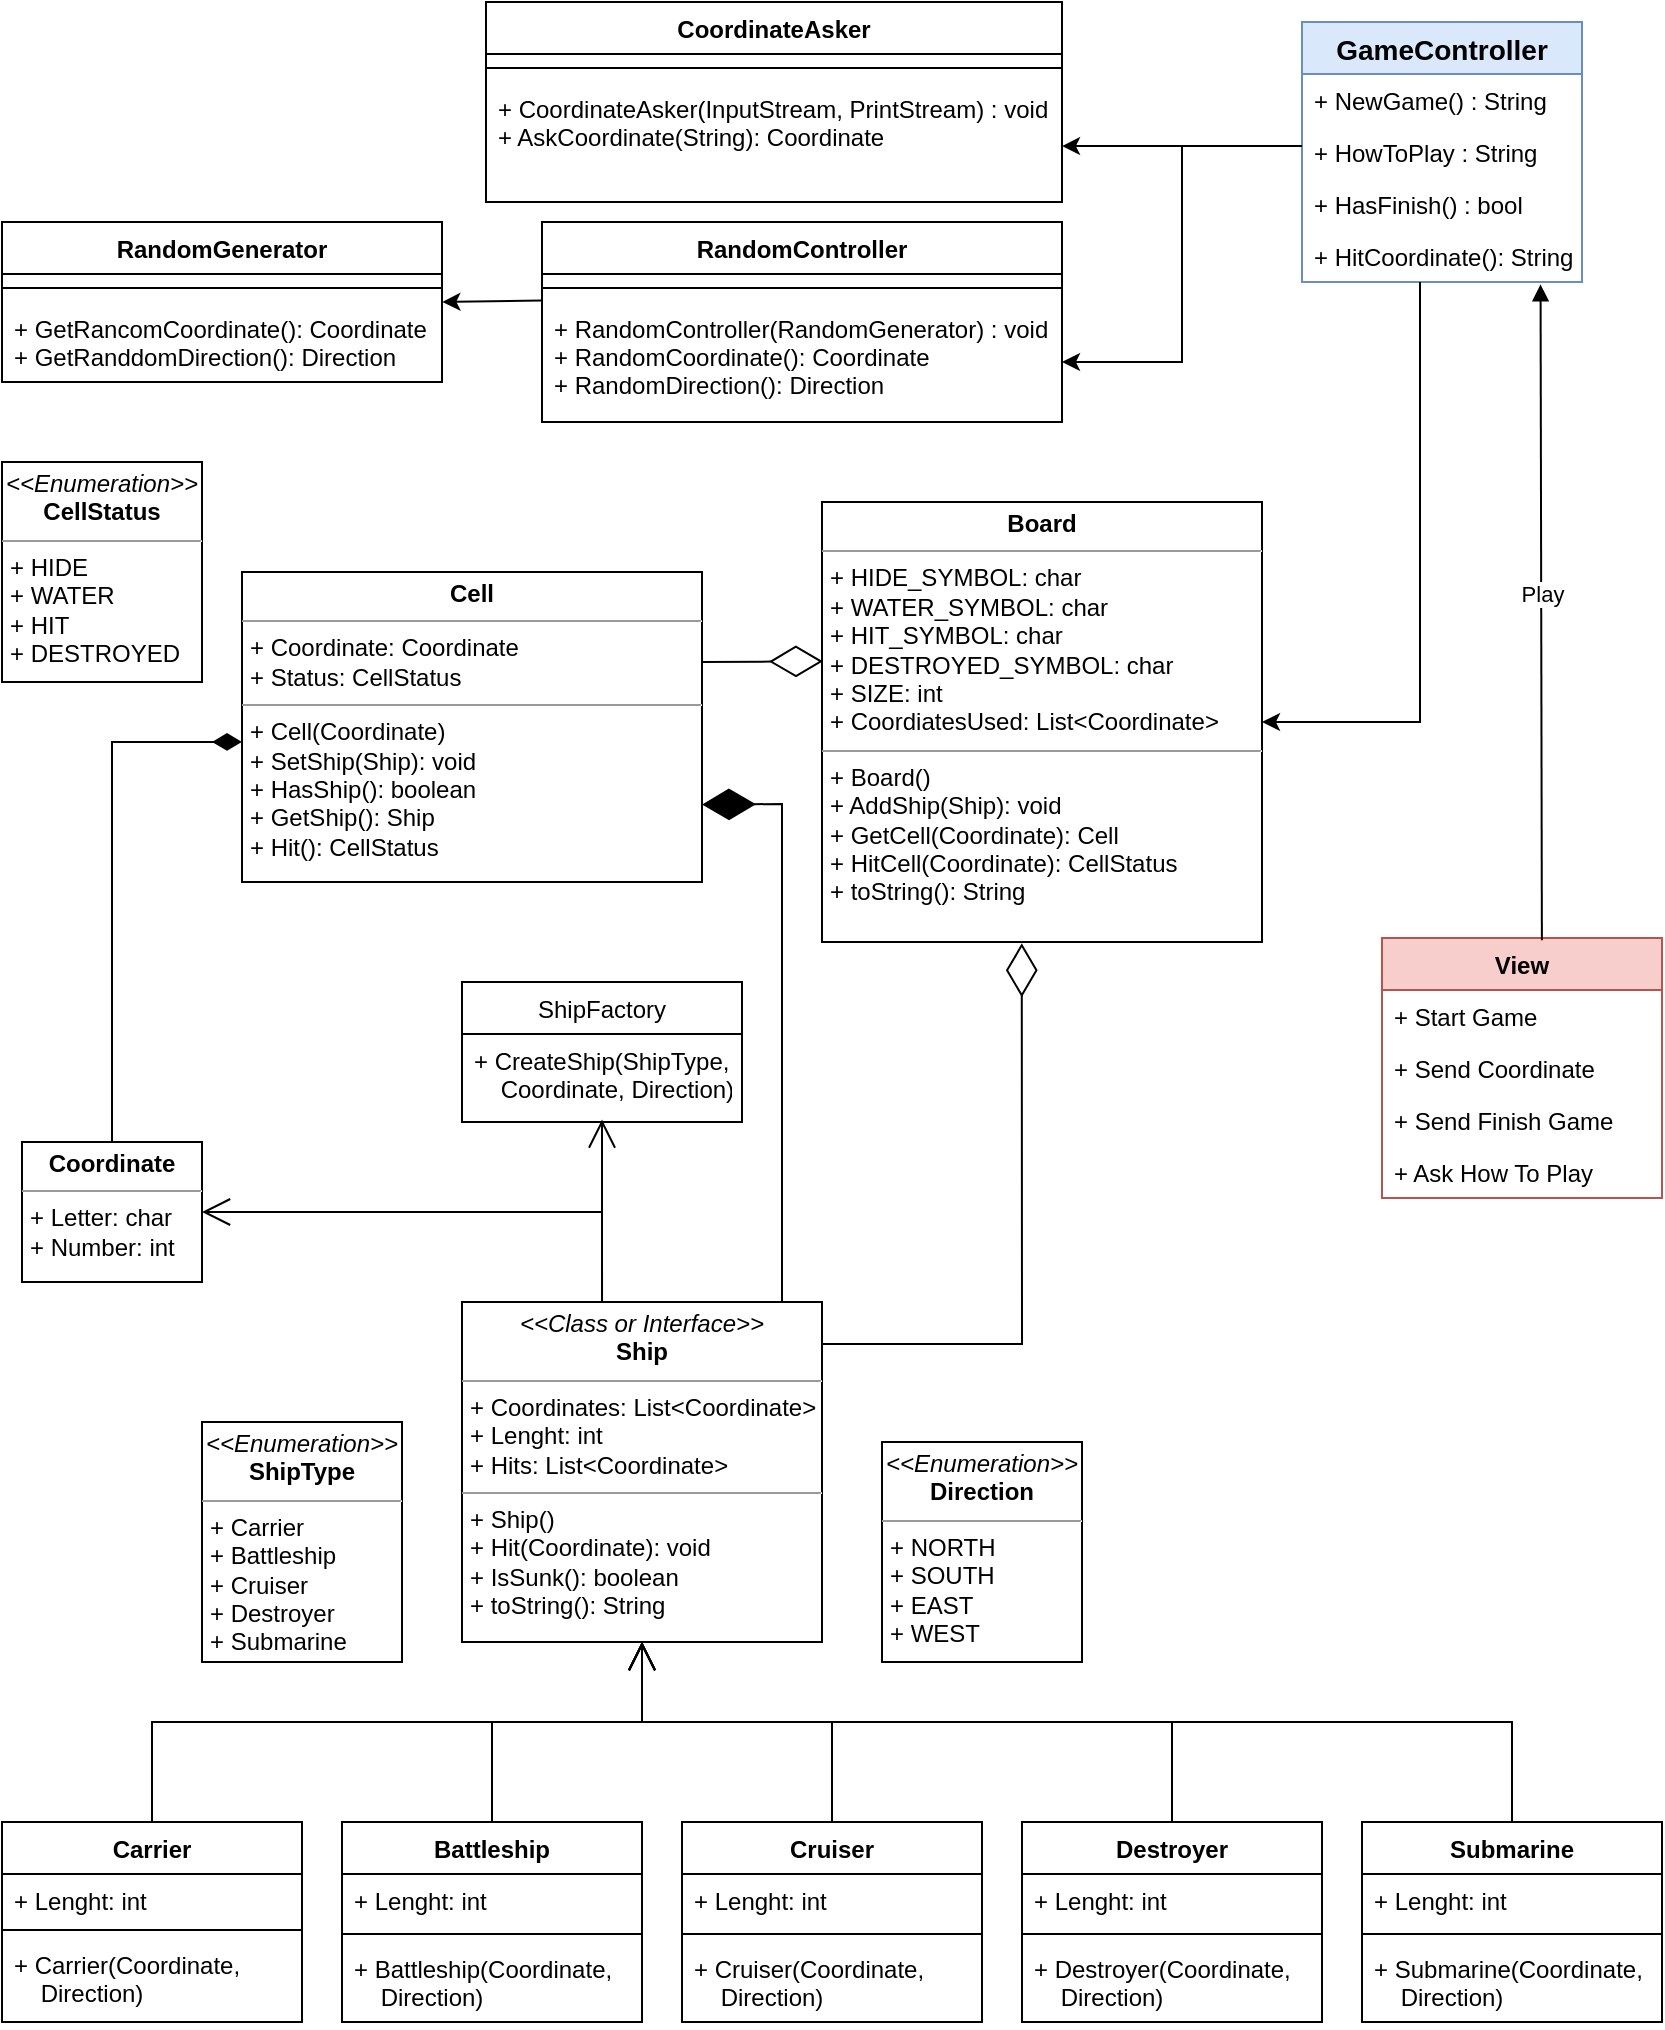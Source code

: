 <mxfile version="15.6.0" type="device"><diagram id="DyNz346OUzwwJoP4qObg" name="Page-1"><mxGraphModel dx="521" dy="486" grid="1" gridSize="10" guides="1" tooltips="1" connect="1" arrows="1" fold="1" page="1" pageScale="1" pageWidth="850" pageHeight="1100" math="0" shadow="0"><root><mxCell id="0"/><mxCell id="1" parent="0"/><mxCell id="gkkrnf0gw9VYS7cltihZ-3" value="&lt;p style=&quot;margin: 0px ; margin-top: 4px ; text-align: center&quot;&gt;&lt;i&gt;&amp;lt;&amp;lt;Class or Interface&amp;gt;&amp;gt;&lt;/i&gt;&lt;br&gt;&lt;b&gt;Ship&lt;/b&gt;&lt;/p&gt;&lt;hr size=&quot;1&quot;&gt;&lt;p style=&quot;margin: 0px ; margin-left: 4px&quot;&gt;&lt;span&gt;+ Coordinates: List&amp;lt;Coordinate&amp;gt;&lt;/span&gt;&lt;br&gt;&lt;/p&gt;&lt;p style=&quot;margin: 0px ; margin-left: 4px&quot;&gt;+ Lenght: int&lt;/p&gt;&lt;p style=&quot;margin: 0px ; margin-left: 4px&quot;&gt;+ Hits: List&amp;lt;Coordinate&amp;gt;&lt;/p&gt;&lt;hr size=&quot;1&quot;&gt;&lt;p style=&quot;margin: 0px ; margin-left: 4px&quot;&gt;+ Ship()&lt;/p&gt;&lt;p style=&quot;margin: 0px ; margin-left: 4px&quot;&gt;+ Hit(Coordinate): void&lt;br&gt;+ IsSunk(): boolean&lt;/p&gt;&lt;p style=&quot;margin: 0px ; margin-left: 4px&quot;&gt;+ toString(): String&lt;/p&gt;" style="verticalAlign=top;align=left;overflow=fill;fontSize=12;fontFamily=Helvetica;html=1;" parent="1" vertex="1"><mxGeometry x="240" y="680" width="180" height="170" as="geometry"/></mxCell><mxCell id="gkkrnf0gw9VYS7cltihZ-28" value="&lt;p style=&quot;margin: 0px ; margin-top: 4px ; text-align: center&quot;&gt;&lt;i&gt;&amp;lt;&amp;lt;Enumeration&amp;gt;&amp;gt;&lt;/i&gt;&lt;br&gt;&lt;b&gt;ShipType&lt;/b&gt;&lt;/p&gt;&lt;hr size=&quot;1&quot;&gt;&lt;p style=&quot;margin: 0px ; margin-left: 4px&quot;&gt;+ Carrier&lt;/p&gt;&lt;p style=&quot;margin: 0px ; margin-left: 4px&quot;&gt;+ Battleship&lt;/p&gt;&lt;p style=&quot;margin: 0px ; margin-left: 4px&quot;&gt;+ Cruiser&lt;/p&gt;&lt;p style=&quot;margin: 0px ; margin-left: 4px&quot;&gt;+ Destroyer&lt;/p&gt;&lt;p style=&quot;margin: 0px ; margin-left: 4px&quot;&gt;+ Submarine&lt;/p&gt;" style="verticalAlign=top;align=left;overflow=fill;fontSize=12;fontFamily=Helvetica;html=1;" parent="1" vertex="1"><mxGeometry x="110" y="740" width="100" height="120" as="geometry"/></mxCell><mxCell id="gkkrnf0gw9VYS7cltihZ-35" value="&lt;p style=&quot;margin: 0px ; margin-top: 4px ; text-align: center&quot;&gt;&lt;b&gt;Coordinate&lt;/b&gt;&lt;/p&gt;&lt;hr size=&quot;1&quot;&gt;&lt;p style=&quot;margin: 0px ; margin-left: 4px&quot;&gt;+ Letter: char&lt;/p&gt;&lt;p style=&quot;margin: 0px ; margin-left: 4px&quot;&gt;+ Number: int&lt;/p&gt;" style="verticalAlign=top;align=left;overflow=fill;fontSize=12;fontFamily=Helvetica;html=1;" parent="1" vertex="1"><mxGeometry x="20" y="600" width="90" height="70" as="geometry"/></mxCell><mxCell id="gkkrnf0gw9VYS7cltihZ-40" value="Carrier" style="swimlane;fontStyle=1;align=center;verticalAlign=top;childLayout=stackLayout;horizontal=1;startSize=26;horizontalStack=0;resizeParent=1;resizeParentMax=0;resizeLast=0;collapsible=1;marginBottom=0;" parent="1" vertex="1"><mxGeometry x="10" y="940" width="150" height="100" as="geometry"/></mxCell><mxCell id="gkkrnf0gw9VYS7cltihZ-41" value="+ Lenght: int" style="text;strokeColor=none;fillColor=none;align=left;verticalAlign=top;spacingLeft=4;spacingRight=4;overflow=hidden;rotatable=0;points=[[0,0.5],[1,0.5]];portConstraint=eastwest;" parent="gkkrnf0gw9VYS7cltihZ-40" vertex="1"><mxGeometry y="26" width="150" height="24" as="geometry"/></mxCell><mxCell id="gkkrnf0gw9VYS7cltihZ-42" value="" style="line;strokeWidth=1;fillColor=none;align=left;verticalAlign=middle;spacingTop=-1;spacingLeft=3;spacingRight=3;rotatable=0;labelPosition=right;points=[];portConstraint=eastwest;" parent="gkkrnf0gw9VYS7cltihZ-40" vertex="1"><mxGeometry y="50" width="150" height="8" as="geometry"/></mxCell><mxCell id="gkkrnf0gw9VYS7cltihZ-43" value="+ Carrier(Coordinate, &#10;    Direction)" style="text;strokeColor=none;fillColor=none;align=left;verticalAlign=top;spacingLeft=4;spacingRight=4;overflow=hidden;rotatable=0;points=[[0,0.5],[1,0.5]];portConstraint=eastwest;" parent="gkkrnf0gw9VYS7cltihZ-40" vertex="1"><mxGeometry y="58" width="150" height="42" as="geometry"/></mxCell><mxCell id="gkkrnf0gw9VYS7cltihZ-48" value="Battleship" style="swimlane;fontStyle=1;align=center;verticalAlign=top;childLayout=stackLayout;horizontal=1;startSize=26;horizontalStack=0;resizeParent=1;resizeParentMax=0;resizeLast=0;collapsible=1;marginBottom=0;" parent="1" vertex="1"><mxGeometry x="180" y="940" width="150" height="100" as="geometry"/></mxCell><mxCell id="gkkrnf0gw9VYS7cltihZ-49" value="+ Lenght: int" style="text;strokeColor=none;fillColor=none;align=left;verticalAlign=top;spacingLeft=4;spacingRight=4;overflow=hidden;rotatable=0;points=[[0,0.5],[1,0.5]];portConstraint=eastwest;" parent="gkkrnf0gw9VYS7cltihZ-48" vertex="1"><mxGeometry y="26" width="150" height="26" as="geometry"/></mxCell><mxCell id="gkkrnf0gw9VYS7cltihZ-50" value="" style="line;strokeWidth=1;fillColor=none;align=left;verticalAlign=middle;spacingTop=-1;spacingLeft=3;spacingRight=3;rotatable=0;labelPosition=right;points=[];portConstraint=eastwest;" parent="gkkrnf0gw9VYS7cltihZ-48" vertex="1"><mxGeometry y="52" width="150" height="8" as="geometry"/></mxCell><mxCell id="gkkrnf0gw9VYS7cltihZ-51" value="+ Battleship(Coordinate,&#10;    Direction)" style="text;strokeColor=none;fillColor=none;align=left;verticalAlign=top;spacingLeft=4;spacingRight=4;overflow=hidden;rotatable=0;points=[[0,0.5],[1,0.5]];portConstraint=eastwest;" parent="gkkrnf0gw9VYS7cltihZ-48" vertex="1"><mxGeometry y="60" width="150" height="40" as="geometry"/></mxCell><mxCell id="gkkrnf0gw9VYS7cltihZ-52" value="Submarine" style="swimlane;fontStyle=1;align=center;verticalAlign=top;childLayout=stackLayout;horizontal=1;startSize=26;horizontalStack=0;resizeParent=1;resizeParentMax=0;resizeLast=0;collapsible=1;marginBottom=0;" parent="1" vertex="1"><mxGeometry x="690" y="940" width="150" height="100" as="geometry"/></mxCell><mxCell id="gkkrnf0gw9VYS7cltihZ-53" value="+ Lenght: int" style="text;strokeColor=none;fillColor=none;align=left;verticalAlign=top;spacingLeft=4;spacingRight=4;overflow=hidden;rotatable=0;points=[[0,0.5],[1,0.5]];portConstraint=eastwest;" parent="gkkrnf0gw9VYS7cltihZ-52" vertex="1"><mxGeometry y="26" width="150" height="26" as="geometry"/></mxCell><mxCell id="gkkrnf0gw9VYS7cltihZ-54" value="" style="line;strokeWidth=1;fillColor=none;align=left;verticalAlign=middle;spacingTop=-1;spacingLeft=3;spacingRight=3;rotatable=0;labelPosition=right;points=[];portConstraint=eastwest;" parent="gkkrnf0gw9VYS7cltihZ-52" vertex="1"><mxGeometry y="52" width="150" height="8" as="geometry"/></mxCell><mxCell id="gkkrnf0gw9VYS7cltihZ-55" value="+ Submarine(Coordinate,&#10;    Direction)" style="text;strokeColor=none;fillColor=none;align=left;verticalAlign=top;spacingLeft=4;spacingRight=4;overflow=hidden;rotatable=0;points=[[0,0.5],[1,0.5]];portConstraint=eastwest;" parent="gkkrnf0gw9VYS7cltihZ-52" vertex="1"><mxGeometry y="60" width="150" height="40" as="geometry"/></mxCell><mxCell id="gkkrnf0gw9VYS7cltihZ-56" value="Destroyer" style="swimlane;fontStyle=1;align=center;verticalAlign=top;childLayout=stackLayout;horizontal=1;startSize=26;horizontalStack=0;resizeParent=1;resizeParentMax=0;resizeLast=0;collapsible=1;marginBottom=0;" parent="1" vertex="1"><mxGeometry x="520" y="940" width="150" height="100" as="geometry"/></mxCell><mxCell id="gkkrnf0gw9VYS7cltihZ-57" value="+ Lenght: int" style="text;strokeColor=none;fillColor=none;align=left;verticalAlign=top;spacingLeft=4;spacingRight=4;overflow=hidden;rotatable=0;points=[[0,0.5],[1,0.5]];portConstraint=eastwest;" parent="gkkrnf0gw9VYS7cltihZ-56" vertex="1"><mxGeometry y="26" width="150" height="26" as="geometry"/></mxCell><mxCell id="gkkrnf0gw9VYS7cltihZ-58" value="" style="line;strokeWidth=1;fillColor=none;align=left;verticalAlign=middle;spacingTop=-1;spacingLeft=3;spacingRight=3;rotatable=0;labelPosition=right;points=[];portConstraint=eastwest;" parent="gkkrnf0gw9VYS7cltihZ-56" vertex="1"><mxGeometry y="52" width="150" height="8" as="geometry"/></mxCell><mxCell id="gkkrnf0gw9VYS7cltihZ-59" value="+ Destroyer(Coordinate,&#10;    Direction)" style="text;strokeColor=none;fillColor=none;align=left;verticalAlign=top;spacingLeft=4;spacingRight=4;overflow=hidden;rotatable=0;points=[[0,0.5],[1,0.5]];portConstraint=eastwest;" parent="gkkrnf0gw9VYS7cltihZ-56" vertex="1"><mxGeometry y="60" width="150" height="40" as="geometry"/></mxCell><mxCell id="gkkrnf0gw9VYS7cltihZ-60" value="Cruiser" style="swimlane;fontStyle=1;align=center;verticalAlign=top;childLayout=stackLayout;horizontal=1;startSize=26;horizontalStack=0;resizeParent=1;resizeParentMax=0;resizeLast=0;collapsible=1;marginBottom=0;" parent="1" vertex="1"><mxGeometry x="350" y="940" width="150" height="100" as="geometry"/></mxCell><mxCell id="gkkrnf0gw9VYS7cltihZ-61" value="+ Lenght: int" style="text;strokeColor=none;fillColor=none;align=left;verticalAlign=top;spacingLeft=4;spacingRight=4;overflow=hidden;rotatable=0;points=[[0,0.5],[1,0.5]];portConstraint=eastwest;" parent="gkkrnf0gw9VYS7cltihZ-60" vertex="1"><mxGeometry y="26" width="150" height="26" as="geometry"/></mxCell><mxCell id="gkkrnf0gw9VYS7cltihZ-62" value="" style="line;strokeWidth=1;fillColor=none;align=left;verticalAlign=middle;spacingTop=-1;spacingLeft=3;spacingRight=3;rotatable=0;labelPosition=right;points=[];portConstraint=eastwest;" parent="gkkrnf0gw9VYS7cltihZ-60" vertex="1"><mxGeometry y="52" width="150" height="8" as="geometry"/></mxCell><mxCell id="gkkrnf0gw9VYS7cltihZ-63" value="+ Cruiser(Coordinate,&#10;    Direction)" style="text;strokeColor=none;fillColor=none;align=left;verticalAlign=top;spacingLeft=4;spacingRight=4;overflow=hidden;rotatable=0;points=[[0,0.5],[1,0.5]];portConstraint=eastwest;" parent="gkkrnf0gw9VYS7cltihZ-60" vertex="1"><mxGeometry y="60" width="150" height="40" as="geometry"/></mxCell><mxCell id="gkkrnf0gw9VYS7cltihZ-69" value="&lt;p style=&quot;margin: 0px ; margin-top: 4px ; text-align: center&quot;&gt;&lt;b&gt;Board&lt;/b&gt;&lt;/p&gt;&lt;hr size=&quot;1&quot;&gt;&lt;p style=&quot;margin: 0px 0px 0px 4px&quot;&gt;+ HIDE_SYMBOL: char&lt;/p&gt;&lt;p style=&quot;margin: 0px ; margin-left: 4px&quot;&gt;+ WATER_SYMBOL: char&lt;br&gt;&lt;/p&gt;&lt;p style=&quot;margin: 0px ; margin-left: 4px&quot;&gt;&lt;span&gt;+ HIT_SYMBOL: char&lt;/span&gt;&lt;br&gt;&lt;/p&gt;&lt;p style=&quot;margin: 0px ; margin-left: 4px&quot;&gt;+ DESTROYED_SYMBOL: char&lt;br&gt;+ SIZE: int&lt;br&gt;+ CoordiatesUsed: List&amp;lt;Coordinate&amp;gt;&lt;/p&gt;&lt;hr size=&quot;1&quot;&gt;&lt;p style=&quot;margin: 0px ; margin-left: 4px&quot;&gt;+ Board()&lt;/p&gt;&lt;p style=&quot;margin: 0px ; margin-left: 4px&quot;&gt;+ AddShip(Ship): void&lt;/p&gt;&lt;p style=&quot;margin: 0px ; margin-left: 4px&quot;&gt;+ GetCell(Coordinate): Cell&lt;br&gt;&lt;/p&gt;&lt;p style=&quot;margin: 0px ; margin-left: 4px&quot;&gt;+ HitCell(Coordinate): CellStatus&lt;/p&gt;&lt;p style=&quot;margin: 0px ; margin-left: 4px&quot;&gt;+ toString(): String&lt;/p&gt;&lt;p style=&quot;margin: 0px ; margin-left: 4px&quot;&gt;&lt;br&gt;&lt;/p&gt;" style="verticalAlign=top;align=left;overflow=fill;fontSize=12;fontFamily=Helvetica;html=1;" parent="1" vertex="1"><mxGeometry x="420" y="280" width="220" height="220" as="geometry"/></mxCell><mxCell id="gkkrnf0gw9VYS7cltihZ-74" value="&lt;p style=&quot;margin: 0px ; margin-top: 4px ; text-align: center&quot;&gt;&lt;b&gt;Cell&lt;/b&gt;&lt;/p&gt;&lt;hr size=&quot;1&quot;&gt;&lt;p style=&quot;margin: 0px ; margin-left: 4px&quot;&gt;+ Coordinate: Coordinate&lt;/p&gt;&lt;p style=&quot;margin: 0px ; margin-left: 4px&quot;&gt;+ Status: CellStatus&lt;/p&gt;&lt;hr size=&quot;1&quot;&gt;&lt;p style=&quot;margin: 0px ; margin-left: 4px&quot;&gt;+ Cell(Coordinate)&lt;/p&gt;&lt;p style=&quot;margin: 0px ; margin-left: 4px&quot;&gt;+ SetShip(Ship): void&lt;/p&gt;&lt;p style=&quot;margin: 0px ; margin-left: 4px&quot;&gt;+ HasShip(): boolean&lt;/p&gt;&lt;p style=&quot;margin: 0px ; margin-left: 4px&quot;&gt;+ GetShip(): Ship&lt;/p&gt;&lt;p style=&quot;margin: 0px ; margin-left: 4px&quot;&gt;+ Hit(): CellStatus&lt;/p&gt;&lt;p style=&quot;margin: 0px ; margin-left: 4px&quot;&gt;&lt;br&gt;&lt;/p&gt;" style="verticalAlign=top;align=left;overflow=fill;fontSize=12;fontFamily=Helvetica;html=1;" parent="1" vertex="1"><mxGeometry x="130" y="315" width="230" height="155" as="geometry"/></mxCell><mxCell id="gkkrnf0gw9VYS7cltihZ-76" value="" style="endArrow=diamondThin;endFill=0;endSize=24;html=1;rounded=0;entryX=0.002;entryY=0.362;entryDx=0;entryDy=0;entryPerimeter=0;" parent="1" target="gkkrnf0gw9VYS7cltihZ-69" edge="1"><mxGeometry width="160" relative="1" as="geometry"><mxPoint x="360" y="360" as="sourcePoint"/><mxPoint x="460" y="380" as="targetPoint"/></mxGeometry></mxCell><mxCell id="gkkrnf0gw9VYS7cltihZ-77" value="" style="endArrow=diamondThin;endFill=1;endSize=12;html=1;rounded=0;exitX=0.5;exitY=0;exitDx=0;exitDy=0;entryX=0;entryY=0.548;entryDx=0;entryDy=0;entryPerimeter=0;" parent="1" source="gkkrnf0gw9VYS7cltihZ-35" target="gkkrnf0gw9VYS7cltihZ-74" edge="1"><mxGeometry width="160" relative="1" as="geometry"><mxPoint x="63" y="510" as="sourcePoint"/><mxPoint x="130" y="385" as="targetPoint"/><Array as="points"><mxPoint x="65" y="400"/></Array></mxGeometry></mxCell><mxCell id="gkkrnf0gw9VYS7cltihZ-80" value="" style="endArrow=open;endFill=1;endSize=12;html=1;rounded=0;entryX=0.5;entryY=1;entryDx=0;entryDy=0;exitX=0.5;exitY=0;exitDx=0;exitDy=0;" parent="1" source="gkkrnf0gw9VYS7cltihZ-52" target="gkkrnf0gw9VYS7cltihZ-3" edge="1"><mxGeometry width="160" relative="1" as="geometry"><mxPoint x="470" y="910" as="sourcePoint"/><mxPoint x="630" y="910" as="targetPoint"/><Array as="points"><mxPoint x="765" y="890"/><mxPoint x="330" y="890"/></Array></mxGeometry></mxCell><mxCell id="gkkrnf0gw9VYS7cltihZ-81" value="" style="endArrow=open;endFill=1;endSize=12;html=1;rounded=0;entryX=0.5;entryY=1;entryDx=0;entryDy=0;exitX=0.5;exitY=0;exitDx=0;exitDy=0;" parent="1" source="gkkrnf0gw9VYS7cltihZ-40" target="gkkrnf0gw9VYS7cltihZ-3" edge="1"><mxGeometry width="160" relative="1" as="geometry"><mxPoint x="40" y="890" as="sourcePoint"/><mxPoint x="200" y="890" as="targetPoint"/><Array as="points"><mxPoint x="85" y="890"/><mxPoint x="330" y="890"/></Array></mxGeometry></mxCell><mxCell id="gkkrnf0gw9VYS7cltihZ-82" value="" style="endArrow=open;endFill=1;endSize=12;html=1;rounded=0;exitX=0.5;exitY=0;exitDx=0;exitDy=0;entryX=0.5;entryY=1;entryDx=0;entryDy=0;" parent="1" source="gkkrnf0gw9VYS7cltihZ-56" target="gkkrnf0gw9VYS7cltihZ-3" edge="1"><mxGeometry width="160" relative="1" as="geometry"><mxPoint x="590" y="720" as="sourcePoint"/><mxPoint x="330" y="880" as="targetPoint"/><Array as="points"><mxPoint x="595" y="890"/><mxPoint x="330" y="890"/></Array></mxGeometry></mxCell><mxCell id="gkkrnf0gw9VYS7cltihZ-83" value="" style="endArrow=open;endFill=1;endSize=12;html=1;rounded=0;exitX=0.5;exitY=0;exitDx=0;exitDy=0;" parent="1" source="gkkrnf0gw9VYS7cltihZ-48" target="gkkrnf0gw9VYS7cltihZ-3" edge="1"><mxGeometry width="160" relative="1" as="geometry"><mxPoint x="20" y="890" as="sourcePoint"/><mxPoint x="330" y="880" as="targetPoint"/><Array as="points"><mxPoint x="255" y="890"/><mxPoint x="330" y="890"/></Array></mxGeometry></mxCell><mxCell id="gkkrnf0gw9VYS7cltihZ-84" value="" style="endArrow=open;endFill=1;endSize=12;html=1;rounded=0;exitX=0.5;exitY=0;exitDx=0;exitDy=0;entryX=0.5;entryY=1;entryDx=0;entryDy=0;" parent="1" source="gkkrnf0gw9VYS7cltihZ-60" target="gkkrnf0gw9VYS7cltihZ-3" edge="1"><mxGeometry width="160" relative="1" as="geometry"><mxPoint x="600" y="730" as="sourcePoint"/><mxPoint x="330" y="880" as="targetPoint"/><Array as="points"><mxPoint x="425" y="890"/><mxPoint x="330" y="890"/></Array></mxGeometry></mxCell><mxCell id="gkkrnf0gw9VYS7cltihZ-85" value="" style="endArrow=diamondThin;endFill=0;endSize=24;html=1;rounded=0;entryX=0.454;entryY=1.003;entryDx=0;entryDy=0;entryPerimeter=0;" parent="1" target="gkkrnf0gw9VYS7cltihZ-69" edge="1"><mxGeometry width="160" relative="1" as="geometry"><mxPoint x="420" y="701" as="sourcePoint"/><mxPoint x="620" y="550" as="targetPoint"/><Array as="points"><mxPoint x="520" y="701"/></Array></mxGeometry></mxCell><mxCell id="gkkrnf0gw9VYS7cltihZ-88" value="&lt;p style=&quot;margin: 0px ; margin-top: 4px ; text-align: center&quot;&gt;&lt;i&gt;&amp;lt;&amp;lt;Enumeration&amp;gt;&amp;gt;&lt;/i&gt;&lt;br&gt;&lt;b&gt;CellStatus&lt;/b&gt;&lt;/p&gt;&lt;hr size=&quot;1&quot;&gt;&lt;p style=&quot;margin: 0px ; margin-left: 4px&quot;&gt;+ HIDE&lt;/p&gt;&lt;p style=&quot;margin: 0px ; margin-left: 4px&quot;&gt;+ WATER&lt;br&gt;&lt;/p&gt;&lt;p style=&quot;margin: 0px ; margin-left: 4px&quot;&gt;+ HIT&lt;/p&gt;&lt;p style=&quot;margin: 0px ; margin-left: 4px&quot;&gt;+ DESTROYED&lt;/p&gt;" style="verticalAlign=top;align=left;overflow=fill;fontSize=12;fontFamily=Helvetica;html=1;" parent="1" vertex="1"><mxGeometry x="10" y="260" width="100" height="110" as="geometry"/></mxCell><mxCell id="8kWbTMVLp5XzJged64CG-1" value="&lt;p style=&quot;margin: 0px ; margin-top: 4px ; text-align: center&quot;&gt;&lt;i&gt;&amp;lt;&amp;lt;Enumeration&amp;gt;&amp;gt;&lt;/i&gt;&lt;br&gt;&lt;b&gt;Direction&lt;/b&gt;&lt;/p&gt;&lt;hr size=&quot;1&quot;&gt;&lt;p style=&quot;margin: 0px ; margin-left: 4px&quot;&gt;+ NORTH&lt;br&gt;&lt;/p&gt;&lt;p style=&quot;margin: 0px ; margin-left: 4px&quot;&gt;+ SOUTH&lt;/p&gt;&lt;p style=&quot;margin: 0px ; margin-left: 4px&quot;&gt;+ EAST&lt;/p&gt;&lt;p style=&quot;margin: 0px ; margin-left: 4px&quot;&gt;+ WEST&lt;/p&gt;" style="verticalAlign=top;align=left;overflow=fill;fontSize=12;fontFamily=Helvetica;html=1;" parent="1" vertex="1"><mxGeometry x="450" y="750" width="100" height="110" as="geometry"/></mxCell><mxCell id="8kWbTMVLp5XzJged64CG-2" value="ShipFactory" style="swimlane;fontStyle=0;childLayout=stackLayout;horizontal=1;startSize=26;fillColor=none;horizontalStack=0;resizeParent=1;resizeParentMax=0;resizeLast=0;collapsible=1;marginBottom=0;" parent="1" vertex="1"><mxGeometry x="240" y="520" width="140" height="70" as="geometry"/></mxCell><mxCell id="8kWbTMVLp5XzJged64CG-3" value="+ CreateShip(ShipType, &#10;    Coordinate, Direction)&#10;" style="text;strokeColor=none;fillColor=none;align=left;verticalAlign=top;spacingLeft=4;spacingRight=4;overflow=hidden;rotatable=0;points=[[0,0.5],[1,0.5]];portConstraint=eastwest;" parent="8kWbTMVLp5XzJged64CG-2" vertex="1"><mxGeometry y="26" width="140" height="44" as="geometry"/></mxCell><mxCell id="8kWbTMVLp5XzJged64CG-7" value="" style="endArrow=open;endFill=1;endSize=12;html=1;rounded=0;exitX=0.389;exitY=0;exitDx=0;exitDy=0;entryX=0.5;entryY=0.971;entryDx=0;entryDy=0;entryPerimeter=0;exitPerimeter=0;" parent="1" source="gkkrnf0gw9VYS7cltihZ-3" target="8kWbTMVLp5XzJged64CG-3" edge="1"><mxGeometry width="160" relative="1" as="geometry"><mxPoint x="310" y="680" as="sourcePoint"/><mxPoint x="320" y="590" as="targetPoint"/></mxGeometry></mxCell><mxCell id="i8BHZVt4_DStoCCrhuMH-2" value="" style="endArrow=open;endFill=1;endSize=12;html=1;rounded=0;entryX=1;entryY=0.5;entryDx=0;entryDy=0;" parent="1" target="gkkrnf0gw9VYS7cltihZ-35" edge="1"><mxGeometry width="160" relative="1" as="geometry"><mxPoint x="310" y="680" as="sourcePoint"/><mxPoint x="320" y="612" as="targetPoint"/><Array as="points"><mxPoint x="310" y="635"/></Array></mxGeometry></mxCell><mxCell id="QBAc33QWohk54DjoNbA6-1" value="" style="endArrow=diamondThin;endFill=1;endSize=24;html=1;rounded=0;entryX=1;entryY=0.75;entryDx=0;entryDy=0;" parent="1" target="gkkrnf0gw9VYS7cltihZ-74" edge="1"><mxGeometry width="160" relative="1" as="geometry"><mxPoint x="400" y="680" as="sourcePoint"/><mxPoint x="360" y="480" as="targetPoint"/><Array as="points"><mxPoint x="400" y="431"/></Array></mxGeometry></mxCell><mxCell id="7pKKUQJOXSYiKVj7ACZL-17" value="" style="edgeStyle=orthogonalEdgeStyle;rounded=0;orthogonalLoop=1;jettySize=auto;html=1;exitX=-0.001;exitY=-0.012;exitDx=0;exitDy=0;exitPerimeter=0;entryX=1.001;entryY=0.001;entryDx=0;entryDy=0;entryPerimeter=0;" parent="1" source="7pKKUQJOXSYiKVj7ACZL-4" target="7pKKUQJOXSYiKVj7ACZL-9" edge="1"><mxGeometry relative="1" as="geometry"><mxPoint x="231" y="180" as="targetPoint"/><Array as="points"><mxPoint x="230" y="180"/></Array></mxGeometry></mxCell><mxCell id="7pKKUQJOXSYiKVj7ACZL-1" value="RandomController" style="swimlane;fontStyle=1;align=center;verticalAlign=top;childLayout=stackLayout;horizontal=1;startSize=26;horizontalStack=0;resizeParent=1;resizeParentMax=0;resizeLast=0;collapsible=1;marginBottom=0;" parent="1" vertex="1"><mxGeometry x="280" y="140" width="260" height="100" as="geometry"/></mxCell><mxCell id="7pKKUQJOXSYiKVj7ACZL-3" value="" style="line;strokeWidth=1;fillColor=none;align=left;verticalAlign=middle;spacingTop=-1;spacingLeft=3;spacingRight=3;rotatable=0;labelPosition=right;points=[];portConstraint=eastwest;" parent="7pKKUQJOXSYiKVj7ACZL-1" vertex="1"><mxGeometry y="26" width="260" height="14" as="geometry"/></mxCell><mxCell id="7pKKUQJOXSYiKVj7ACZL-4" value="+ RandomController(RandomGenerator) : void&#10;+ RandomCoordinate(): Coordinate&#10;+ RandomDirection(): Direction&#10;" style="text;strokeColor=none;fillColor=none;align=left;verticalAlign=top;spacingLeft=4;spacingRight=4;overflow=hidden;rotatable=0;points=[[0,0.5],[1,0.5]];portConstraint=eastwest;" parent="7pKKUQJOXSYiKVj7ACZL-1" vertex="1"><mxGeometry y="40" width="260" height="60" as="geometry"/></mxCell><mxCell id="7pKKUQJOXSYiKVj7ACZL-6" value="RandomGenerator" style="swimlane;fontStyle=1;align=center;verticalAlign=top;childLayout=stackLayout;horizontal=1;startSize=26;horizontalStack=0;resizeParent=1;resizeParentMax=0;resizeLast=0;collapsible=1;marginBottom=0;" parent="1" vertex="1"><mxGeometry x="10" y="140" width="220" height="80" as="geometry"/></mxCell><mxCell id="7pKKUQJOXSYiKVj7ACZL-8" value="" style="line;strokeWidth=1;fillColor=none;align=left;verticalAlign=middle;spacingTop=-1;spacingLeft=3;spacingRight=3;rotatable=0;labelPosition=right;points=[];portConstraint=eastwest;" parent="7pKKUQJOXSYiKVj7ACZL-6" vertex="1"><mxGeometry y="26" width="220" height="14" as="geometry"/></mxCell><mxCell id="7pKKUQJOXSYiKVj7ACZL-9" value="+ GetRancomCoordinate(): Coordinate&#10;+ GetRanddomDirection(): Direction" style="text;strokeColor=none;fillColor=none;align=left;verticalAlign=top;spacingLeft=4;spacingRight=4;overflow=hidden;rotatable=0;points=[[0,0.5],[1,0.5]];portConstraint=eastwest;" parent="7pKKUQJOXSYiKVj7ACZL-6" vertex="1"><mxGeometry y="40" width="220" height="40" as="geometry"/></mxCell><mxCell id="y2yl5HW91QGP7yYkKH91-5" value="GameController" style="swimlane;fontStyle=1;childLayout=stackLayout;horizontal=1;startSize=26;fillColor=#dae8fc;horizontalStack=0;resizeParent=1;resizeParentMax=0;resizeLast=0;collapsible=1;marginBottom=0;strokeColor=#6c8ebf;fontSize=14;" parent="1" vertex="1"><mxGeometry x="660" y="40" width="140" height="130" as="geometry"/></mxCell><mxCell id="qLgcFAFj1o6V14pBdaJ0-1" value="+ NewGame() : String&#10;" style="text;strokeColor=none;fillColor=none;align=left;verticalAlign=top;spacingLeft=4;spacingRight=4;overflow=hidden;rotatable=0;points=[[0,0.5],[1,0.5]];portConstraint=eastwest;" vertex="1" parent="y2yl5HW91QGP7yYkKH91-5"><mxGeometry y="26" width="140" height="26" as="geometry"/></mxCell><mxCell id="y2yl5HW91QGP7yYkKH91-6" value="+ HowToPlay : String" style="text;strokeColor=none;fillColor=none;align=left;verticalAlign=top;spacingLeft=4;spacingRight=4;overflow=hidden;rotatable=0;points=[[0,0.5],[1,0.5]];portConstraint=eastwest;" parent="y2yl5HW91QGP7yYkKH91-5" vertex="1"><mxGeometry y="52" width="140" height="26" as="geometry"/></mxCell><mxCell id="y2yl5HW91QGP7yYkKH91-7" value="+ HasFinish() : bool" style="text;strokeColor=none;fillColor=none;align=left;verticalAlign=top;spacingLeft=4;spacingRight=4;overflow=hidden;rotatable=0;points=[[0,0.5],[1,0.5]];portConstraint=eastwest;" parent="y2yl5HW91QGP7yYkKH91-5" vertex="1"><mxGeometry y="78" width="140" height="26" as="geometry"/></mxCell><mxCell id="y2yl5HW91QGP7yYkKH91-8" value="+ HitCoordinate(): String" style="text;strokeColor=none;fillColor=none;align=left;verticalAlign=top;spacingLeft=4;spacingRight=4;overflow=hidden;rotatable=0;points=[[0,0.5],[1,0.5]];portConstraint=eastwest;" parent="y2yl5HW91QGP7yYkKH91-5" vertex="1"><mxGeometry y="104" width="140" height="26" as="geometry"/></mxCell><mxCell id="y2yl5HW91QGP7yYkKH91-15" value="CoordinateAsker" style="swimlane;fontStyle=1;align=center;verticalAlign=top;childLayout=stackLayout;horizontal=1;startSize=26;horizontalStack=0;resizeParent=1;resizeParentMax=0;resizeLast=0;collapsible=1;marginBottom=0;" parent="1" vertex="1"><mxGeometry x="252" y="30" width="288" height="100" as="geometry"/></mxCell><mxCell id="y2yl5HW91QGP7yYkKH91-16" value="" style="line;strokeWidth=1;fillColor=none;align=left;verticalAlign=middle;spacingTop=-1;spacingLeft=3;spacingRight=3;rotatable=0;labelPosition=right;points=[];portConstraint=eastwest;" parent="y2yl5HW91QGP7yYkKH91-15" vertex="1"><mxGeometry y="26" width="288" height="14" as="geometry"/></mxCell><mxCell id="y2yl5HW91QGP7yYkKH91-17" value="+ CoordinateAsker(InputStream, PrintStream) : void&#10;+ AskCoordinate(String): Coordinate&#10;" style="text;strokeColor=none;fillColor=none;align=left;verticalAlign=top;spacingLeft=4;spacingRight=4;overflow=hidden;rotatable=0;points=[[0,0.5],[1,0.5]];portConstraint=eastwest;" parent="y2yl5HW91QGP7yYkKH91-15" vertex="1"><mxGeometry y="40" width="288" height="60" as="geometry"/></mxCell><mxCell id="y2yl5HW91QGP7yYkKH91-26" value="" style="endArrow=classic;html=1;rounded=0;entryX=1;entryY=0.5;entryDx=0;entryDy=0;" parent="1" target="7pKKUQJOXSYiKVj7ACZL-4" edge="1"><mxGeometry width="50" height="50" relative="1" as="geometry"><mxPoint x="660" y="102" as="sourcePoint"/><mxPoint x="531" y="111" as="targetPoint"/><Array as="points"><mxPoint x="600" y="102"/><mxPoint x="600" y="210"/></Array></mxGeometry></mxCell><mxCell id="y2yl5HW91QGP7yYkKH91-28" value="" style="endArrow=classic;html=1;rounded=0;entryX=1;entryY=0.5;entryDx=0;entryDy=0;" parent="1" target="gkkrnf0gw9VYS7cltihZ-69" edge="1"><mxGeometry width="50" height="50" relative="1" as="geometry"><mxPoint x="719" y="170" as="sourcePoint"/><mxPoint x="450" y="310" as="targetPoint"/><Array as="points"><mxPoint x="719" y="390"/></Array></mxGeometry></mxCell><mxCell id="y2yl5HW91QGP7yYkKH91-29" value="" style="endArrow=classic;html=1;rounded=0;entryX=1;entryY=0.534;entryDx=0;entryDy=0;entryPerimeter=0;" parent="1" target="y2yl5HW91QGP7yYkKH91-17" edge="1"><mxGeometry width="50" height="50" relative="1" as="geometry"><mxPoint x="660" y="102" as="sourcePoint"/><mxPoint x="600" y="90" as="targetPoint"/></mxGeometry></mxCell><mxCell id="qLgcFAFj1o6V14pBdaJ0-3" value="View" style="swimlane;fontStyle=1;childLayout=stackLayout;horizontal=1;startSize=26;fillColor=#f8cecc;horizontalStack=0;resizeParent=1;resizeParentMax=0;resizeLast=0;collapsible=1;marginBottom=0;strokeColor=#b85450;" vertex="1" parent="1"><mxGeometry x="700" y="498" width="140" height="130" as="geometry"/></mxCell><mxCell id="qLgcFAFj1o6V14pBdaJ0-4" value="+ Start Game" style="text;strokeColor=none;fillColor=none;align=left;verticalAlign=top;spacingLeft=4;spacingRight=4;overflow=hidden;rotatable=0;points=[[0,0.5],[1,0.5]];portConstraint=eastwest;" vertex="1" parent="qLgcFAFj1o6V14pBdaJ0-3"><mxGeometry y="26" width="140" height="26" as="geometry"/></mxCell><mxCell id="qLgcFAFj1o6V14pBdaJ0-9" value="+ Send Coordinate" style="text;strokeColor=none;fillColor=none;align=left;verticalAlign=top;spacingLeft=4;spacingRight=4;overflow=hidden;rotatable=0;points=[[0,0.5],[1,0.5]];portConstraint=eastwest;" vertex="1" parent="qLgcFAFj1o6V14pBdaJ0-3"><mxGeometry y="52" width="140" height="26" as="geometry"/></mxCell><mxCell id="qLgcFAFj1o6V14pBdaJ0-11" value="+ Send Finish Game" style="text;strokeColor=none;fillColor=none;align=left;verticalAlign=top;spacingLeft=4;spacingRight=4;overflow=hidden;rotatable=0;points=[[0,0.5],[1,0.5]];portConstraint=eastwest;" vertex="1" parent="qLgcFAFj1o6V14pBdaJ0-3"><mxGeometry y="78" width="140" height="26" as="geometry"/></mxCell><mxCell id="qLgcFAFj1o6V14pBdaJ0-10" value="+ Ask How To Play" style="text;strokeColor=none;fillColor=none;align=left;verticalAlign=top;spacingLeft=4;spacingRight=4;overflow=hidden;rotatable=0;points=[[0,0.5],[1,0.5]];portConstraint=eastwest;" vertex="1" parent="qLgcFAFj1o6V14pBdaJ0-3"><mxGeometry y="104" width="140" height="26" as="geometry"/></mxCell><mxCell id="qLgcFAFj1o6V14pBdaJ0-7" value="Play" style="html=1;verticalAlign=bottom;endArrow=block;rounded=0;entryX=0.852;entryY=1.045;entryDx=0;entryDy=0;entryPerimeter=0;exitX=0.571;exitY=0.009;exitDx=0;exitDy=0;exitPerimeter=0;" edge="1" parent="1" source="qLgcFAFj1o6V14pBdaJ0-3" target="y2yl5HW91QGP7yYkKH91-8"><mxGeometry width="80" relative="1" as="geometry"><mxPoint x="400" y="310" as="sourcePoint"/><mxPoint x="781.94" y="195.688" as="targetPoint"/></mxGeometry></mxCell></root></mxGraphModel></diagram></mxfile>